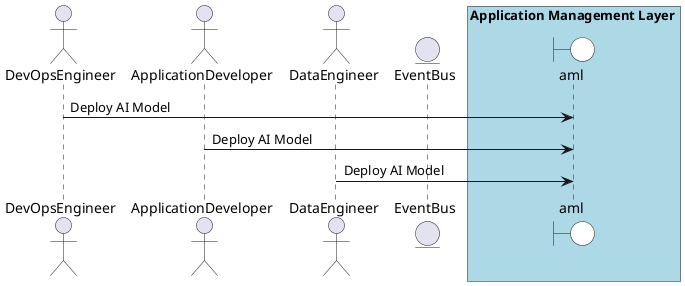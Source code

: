 @startuml

actor "DevOpsEngineer"

actor "ApplicationDeveloper"

actor "DataEngineer"


entity EventBus

box Application Management Layer #lightblue
    boundary aml #white
end box



"DevOpsEngineer" -> aml: Deploy AI Model


"ApplicationDeveloper" -> aml: Deploy AI Model


"DataEngineer" -> aml: Deploy AI Model



@enduml
